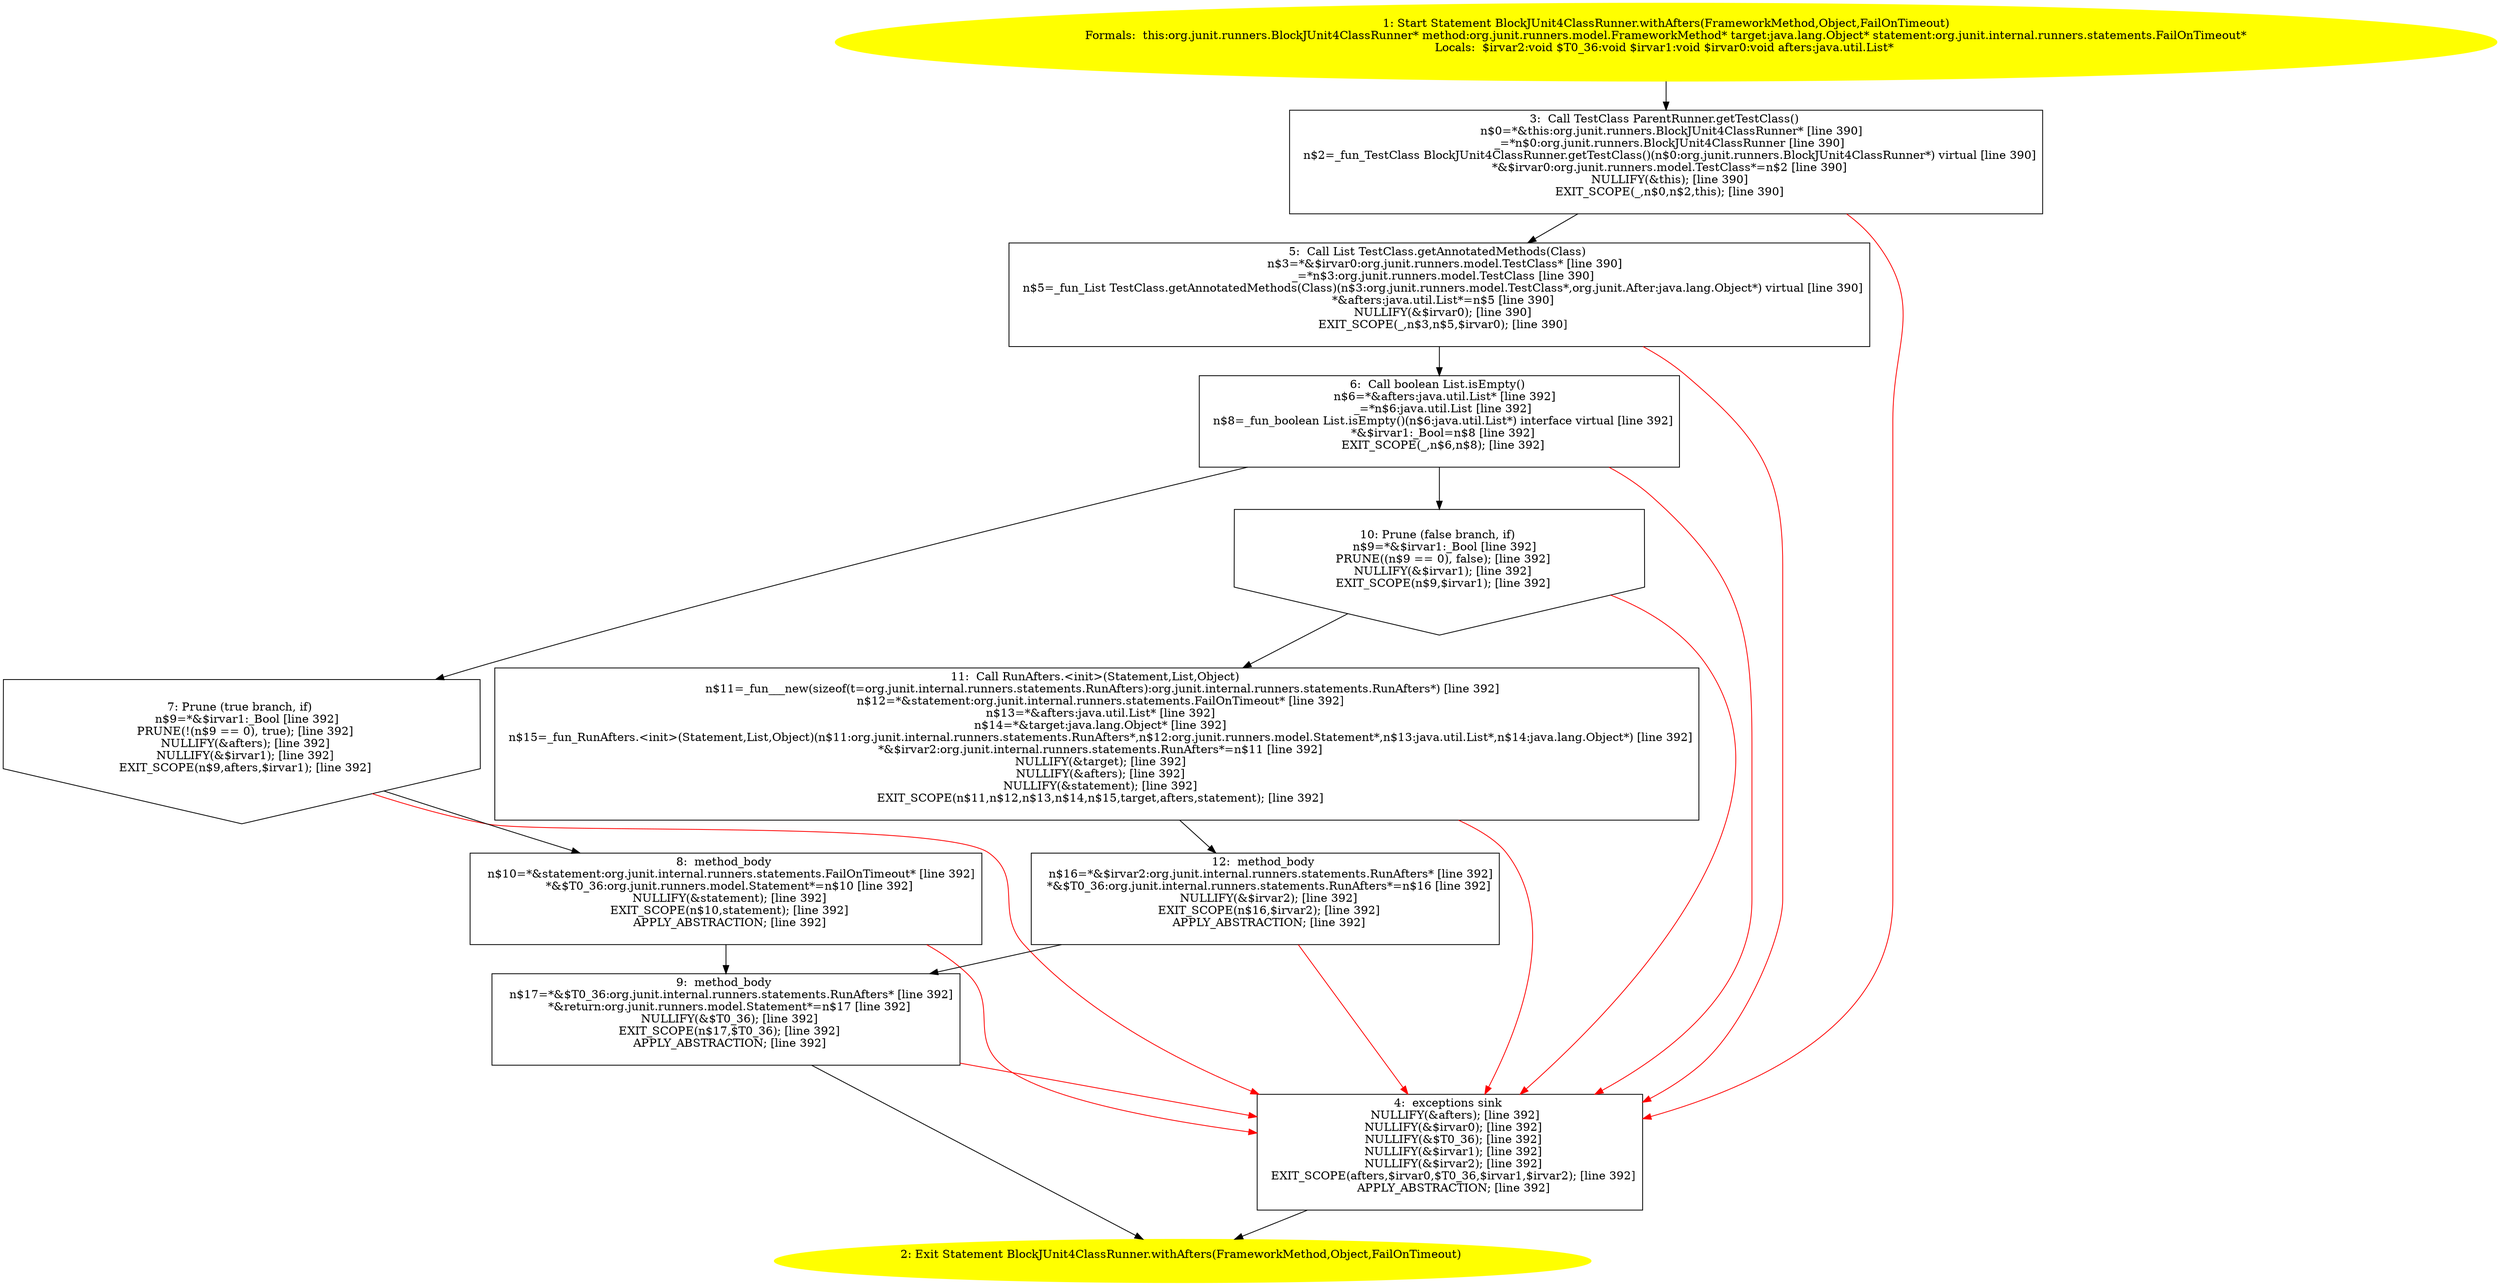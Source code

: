 /* @generated */
digraph cfg {
"org.junit.runners.BlockJUnit4ClassRunner.withAfters(org.junit.runners.model.FrameworkMethod,java.lan.55d82ba7f03aa71c249b5083fdf63168_1" [label="1: Start Statement BlockJUnit4ClassRunner.withAfters(FrameworkMethod,Object,FailOnTimeout)\nFormals:  this:org.junit.runners.BlockJUnit4ClassRunner* method:org.junit.runners.model.FrameworkMethod* target:java.lang.Object* statement:org.junit.internal.runners.statements.FailOnTimeout*\nLocals:  $irvar2:void $T0_36:void $irvar1:void $irvar0:void afters:java.util.List* \n  " color=yellow style=filled]
	

	 "org.junit.runners.BlockJUnit4ClassRunner.withAfters(org.junit.runners.model.FrameworkMethod,java.lan.55d82ba7f03aa71c249b5083fdf63168_1" -> "org.junit.runners.BlockJUnit4ClassRunner.withAfters(org.junit.runners.model.FrameworkMethod,java.lan.55d82ba7f03aa71c249b5083fdf63168_3" ;
"org.junit.runners.BlockJUnit4ClassRunner.withAfters(org.junit.runners.model.FrameworkMethod,java.lan.55d82ba7f03aa71c249b5083fdf63168_2" [label="2: Exit Statement BlockJUnit4ClassRunner.withAfters(FrameworkMethod,Object,FailOnTimeout) \n  " color=yellow style=filled]
	

"org.junit.runners.BlockJUnit4ClassRunner.withAfters(org.junit.runners.model.FrameworkMethod,java.lan.55d82ba7f03aa71c249b5083fdf63168_3" [label="3:  Call TestClass ParentRunner.getTestClass() \n   n$0=*&this:org.junit.runners.BlockJUnit4ClassRunner* [line 390]\n  _=*n$0:org.junit.runners.BlockJUnit4ClassRunner [line 390]\n  n$2=_fun_TestClass BlockJUnit4ClassRunner.getTestClass()(n$0:org.junit.runners.BlockJUnit4ClassRunner*) virtual [line 390]\n  *&$irvar0:org.junit.runners.model.TestClass*=n$2 [line 390]\n  NULLIFY(&this); [line 390]\n  EXIT_SCOPE(_,n$0,n$2,this); [line 390]\n " shape="box"]
	

	 "org.junit.runners.BlockJUnit4ClassRunner.withAfters(org.junit.runners.model.FrameworkMethod,java.lan.55d82ba7f03aa71c249b5083fdf63168_3" -> "org.junit.runners.BlockJUnit4ClassRunner.withAfters(org.junit.runners.model.FrameworkMethod,java.lan.55d82ba7f03aa71c249b5083fdf63168_5" ;
	 "org.junit.runners.BlockJUnit4ClassRunner.withAfters(org.junit.runners.model.FrameworkMethod,java.lan.55d82ba7f03aa71c249b5083fdf63168_3" -> "org.junit.runners.BlockJUnit4ClassRunner.withAfters(org.junit.runners.model.FrameworkMethod,java.lan.55d82ba7f03aa71c249b5083fdf63168_4" [color="red" ];
"org.junit.runners.BlockJUnit4ClassRunner.withAfters(org.junit.runners.model.FrameworkMethod,java.lan.55d82ba7f03aa71c249b5083fdf63168_4" [label="4:  exceptions sink \n   NULLIFY(&afters); [line 392]\n  NULLIFY(&$irvar0); [line 392]\n  NULLIFY(&$T0_36); [line 392]\n  NULLIFY(&$irvar1); [line 392]\n  NULLIFY(&$irvar2); [line 392]\n  EXIT_SCOPE(afters,$irvar0,$T0_36,$irvar1,$irvar2); [line 392]\n  APPLY_ABSTRACTION; [line 392]\n " shape="box"]
	

	 "org.junit.runners.BlockJUnit4ClassRunner.withAfters(org.junit.runners.model.FrameworkMethod,java.lan.55d82ba7f03aa71c249b5083fdf63168_4" -> "org.junit.runners.BlockJUnit4ClassRunner.withAfters(org.junit.runners.model.FrameworkMethod,java.lan.55d82ba7f03aa71c249b5083fdf63168_2" ;
"org.junit.runners.BlockJUnit4ClassRunner.withAfters(org.junit.runners.model.FrameworkMethod,java.lan.55d82ba7f03aa71c249b5083fdf63168_5" [label="5:  Call List TestClass.getAnnotatedMethods(Class) \n   n$3=*&$irvar0:org.junit.runners.model.TestClass* [line 390]\n  _=*n$3:org.junit.runners.model.TestClass [line 390]\n  n$5=_fun_List TestClass.getAnnotatedMethods(Class)(n$3:org.junit.runners.model.TestClass*,org.junit.After:java.lang.Object*) virtual [line 390]\n  *&afters:java.util.List*=n$5 [line 390]\n  NULLIFY(&$irvar0); [line 390]\n  EXIT_SCOPE(_,n$3,n$5,$irvar0); [line 390]\n " shape="box"]
	

	 "org.junit.runners.BlockJUnit4ClassRunner.withAfters(org.junit.runners.model.FrameworkMethod,java.lan.55d82ba7f03aa71c249b5083fdf63168_5" -> "org.junit.runners.BlockJUnit4ClassRunner.withAfters(org.junit.runners.model.FrameworkMethod,java.lan.55d82ba7f03aa71c249b5083fdf63168_6" ;
	 "org.junit.runners.BlockJUnit4ClassRunner.withAfters(org.junit.runners.model.FrameworkMethod,java.lan.55d82ba7f03aa71c249b5083fdf63168_5" -> "org.junit.runners.BlockJUnit4ClassRunner.withAfters(org.junit.runners.model.FrameworkMethod,java.lan.55d82ba7f03aa71c249b5083fdf63168_4" [color="red" ];
"org.junit.runners.BlockJUnit4ClassRunner.withAfters(org.junit.runners.model.FrameworkMethod,java.lan.55d82ba7f03aa71c249b5083fdf63168_6" [label="6:  Call boolean List.isEmpty() \n   n$6=*&afters:java.util.List* [line 392]\n  _=*n$6:java.util.List [line 392]\n  n$8=_fun_boolean List.isEmpty()(n$6:java.util.List*) interface virtual [line 392]\n  *&$irvar1:_Bool=n$8 [line 392]\n  EXIT_SCOPE(_,n$6,n$8); [line 392]\n " shape="box"]
	

	 "org.junit.runners.BlockJUnit4ClassRunner.withAfters(org.junit.runners.model.FrameworkMethod,java.lan.55d82ba7f03aa71c249b5083fdf63168_6" -> "org.junit.runners.BlockJUnit4ClassRunner.withAfters(org.junit.runners.model.FrameworkMethod,java.lan.55d82ba7f03aa71c249b5083fdf63168_7" ;
	 "org.junit.runners.BlockJUnit4ClassRunner.withAfters(org.junit.runners.model.FrameworkMethod,java.lan.55d82ba7f03aa71c249b5083fdf63168_6" -> "org.junit.runners.BlockJUnit4ClassRunner.withAfters(org.junit.runners.model.FrameworkMethod,java.lan.55d82ba7f03aa71c249b5083fdf63168_10" ;
	 "org.junit.runners.BlockJUnit4ClassRunner.withAfters(org.junit.runners.model.FrameworkMethod,java.lan.55d82ba7f03aa71c249b5083fdf63168_6" -> "org.junit.runners.BlockJUnit4ClassRunner.withAfters(org.junit.runners.model.FrameworkMethod,java.lan.55d82ba7f03aa71c249b5083fdf63168_4" [color="red" ];
"org.junit.runners.BlockJUnit4ClassRunner.withAfters(org.junit.runners.model.FrameworkMethod,java.lan.55d82ba7f03aa71c249b5083fdf63168_7" [label="7: Prune (true branch, if) \n   n$9=*&$irvar1:_Bool [line 392]\n  PRUNE(!(n$9 == 0), true); [line 392]\n  NULLIFY(&afters); [line 392]\n  NULLIFY(&$irvar1); [line 392]\n  EXIT_SCOPE(n$9,afters,$irvar1); [line 392]\n " shape="invhouse"]
	

	 "org.junit.runners.BlockJUnit4ClassRunner.withAfters(org.junit.runners.model.FrameworkMethod,java.lan.55d82ba7f03aa71c249b5083fdf63168_7" -> "org.junit.runners.BlockJUnit4ClassRunner.withAfters(org.junit.runners.model.FrameworkMethod,java.lan.55d82ba7f03aa71c249b5083fdf63168_8" ;
	 "org.junit.runners.BlockJUnit4ClassRunner.withAfters(org.junit.runners.model.FrameworkMethod,java.lan.55d82ba7f03aa71c249b5083fdf63168_7" -> "org.junit.runners.BlockJUnit4ClassRunner.withAfters(org.junit.runners.model.FrameworkMethod,java.lan.55d82ba7f03aa71c249b5083fdf63168_4" [color="red" ];
"org.junit.runners.BlockJUnit4ClassRunner.withAfters(org.junit.runners.model.FrameworkMethod,java.lan.55d82ba7f03aa71c249b5083fdf63168_8" [label="8:  method_body \n   n$10=*&statement:org.junit.internal.runners.statements.FailOnTimeout* [line 392]\n  *&$T0_36:org.junit.runners.model.Statement*=n$10 [line 392]\n  NULLIFY(&statement); [line 392]\n  EXIT_SCOPE(n$10,statement); [line 392]\n  APPLY_ABSTRACTION; [line 392]\n " shape="box"]
	

	 "org.junit.runners.BlockJUnit4ClassRunner.withAfters(org.junit.runners.model.FrameworkMethod,java.lan.55d82ba7f03aa71c249b5083fdf63168_8" -> "org.junit.runners.BlockJUnit4ClassRunner.withAfters(org.junit.runners.model.FrameworkMethod,java.lan.55d82ba7f03aa71c249b5083fdf63168_9" ;
	 "org.junit.runners.BlockJUnit4ClassRunner.withAfters(org.junit.runners.model.FrameworkMethod,java.lan.55d82ba7f03aa71c249b5083fdf63168_8" -> "org.junit.runners.BlockJUnit4ClassRunner.withAfters(org.junit.runners.model.FrameworkMethod,java.lan.55d82ba7f03aa71c249b5083fdf63168_4" [color="red" ];
"org.junit.runners.BlockJUnit4ClassRunner.withAfters(org.junit.runners.model.FrameworkMethod,java.lan.55d82ba7f03aa71c249b5083fdf63168_9" [label="9:  method_body \n   n$17=*&$T0_36:org.junit.internal.runners.statements.RunAfters* [line 392]\n  *&return:org.junit.runners.model.Statement*=n$17 [line 392]\n  NULLIFY(&$T0_36); [line 392]\n  EXIT_SCOPE(n$17,$T0_36); [line 392]\n  APPLY_ABSTRACTION; [line 392]\n " shape="box"]
	

	 "org.junit.runners.BlockJUnit4ClassRunner.withAfters(org.junit.runners.model.FrameworkMethod,java.lan.55d82ba7f03aa71c249b5083fdf63168_9" -> "org.junit.runners.BlockJUnit4ClassRunner.withAfters(org.junit.runners.model.FrameworkMethod,java.lan.55d82ba7f03aa71c249b5083fdf63168_2" ;
	 "org.junit.runners.BlockJUnit4ClassRunner.withAfters(org.junit.runners.model.FrameworkMethod,java.lan.55d82ba7f03aa71c249b5083fdf63168_9" -> "org.junit.runners.BlockJUnit4ClassRunner.withAfters(org.junit.runners.model.FrameworkMethod,java.lan.55d82ba7f03aa71c249b5083fdf63168_4" [color="red" ];
"org.junit.runners.BlockJUnit4ClassRunner.withAfters(org.junit.runners.model.FrameworkMethod,java.lan.55d82ba7f03aa71c249b5083fdf63168_10" [label="10: Prune (false branch, if) \n   n$9=*&$irvar1:_Bool [line 392]\n  PRUNE((n$9 == 0), false); [line 392]\n  NULLIFY(&$irvar1); [line 392]\n  EXIT_SCOPE(n$9,$irvar1); [line 392]\n " shape="invhouse"]
	

	 "org.junit.runners.BlockJUnit4ClassRunner.withAfters(org.junit.runners.model.FrameworkMethod,java.lan.55d82ba7f03aa71c249b5083fdf63168_10" -> "org.junit.runners.BlockJUnit4ClassRunner.withAfters(org.junit.runners.model.FrameworkMethod,java.lan.55d82ba7f03aa71c249b5083fdf63168_11" ;
	 "org.junit.runners.BlockJUnit4ClassRunner.withAfters(org.junit.runners.model.FrameworkMethod,java.lan.55d82ba7f03aa71c249b5083fdf63168_10" -> "org.junit.runners.BlockJUnit4ClassRunner.withAfters(org.junit.runners.model.FrameworkMethod,java.lan.55d82ba7f03aa71c249b5083fdf63168_4" [color="red" ];
"org.junit.runners.BlockJUnit4ClassRunner.withAfters(org.junit.runners.model.FrameworkMethod,java.lan.55d82ba7f03aa71c249b5083fdf63168_11" [label="11:  Call RunAfters.<init>(Statement,List,Object) \n   n$11=_fun___new(sizeof(t=org.junit.internal.runners.statements.RunAfters):org.junit.internal.runners.statements.RunAfters*) [line 392]\n  n$12=*&statement:org.junit.internal.runners.statements.FailOnTimeout* [line 392]\n  n$13=*&afters:java.util.List* [line 392]\n  n$14=*&target:java.lang.Object* [line 392]\n  n$15=_fun_RunAfters.<init>(Statement,List,Object)(n$11:org.junit.internal.runners.statements.RunAfters*,n$12:org.junit.runners.model.Statement*,n$13:java.util.List*,n$14:java.lang.Object*) [line 392]\n  *&$irvar2:org.junit.internal.runners.statements.RunAfters*=n$11 [line 392]\n  NULLIFY(&target); [line 392]\n  NULLIFY(&afters); [line 392]\n  NULLIFY(&statement); [line 392]\n  EXIT_SCOPE(n$11,n$12,n$13,n$14,n$15,target,afters,statement); [line 392]\n " shape="box"]
	

	 "org.junit.runners.BlockJUnit4ClassRunner.withAfters(org.junit.runners.model.FrameworkMethod,java.lan.55d82ba7f03aa71c249b5083fdf63168_11" -> "org.junit.runners.BlockJUnit4ClassRunner.withAfters(org.junit.runners.model.FrameworkMethod,java.lan.55d82ba7f03aa71c249b5083fdf63168_12" ;
	 "org.junit.runners.BlockJUnit4ClassRunner.withAfters(org.junit.runners.model.FrameworkMethod,java.lan.55d82ba7f03aa71c249b5083fdf63168_11" -> "org.junit.runners.BlockJUnit4ClassRunner.withAfters(org.junit.runners.model.FrameworkMethod,java.lan.55d82ba7f03aa71c249b5083fdf63168_4" [color="red" ];
"org.junit.runners.BlockJUnit4ClassRunner.withAfters(org.junit.runners.model.FrameworkMethod,java.lan.55d82ba7f03aa71c249b5083fdf63168_12" [label="12:  method_body \n   n$16=*&$irvar2:org.junit.internal.runners.statements.RunAfters* [line 392]\n  *&$T0_36:org.junit.internal.runners.statements.RunAfters*=n$16 [line 392]\n  NULLIFY(&$irvar2); [line 392]\n  EXIT_SCOPE(n$16,$irvar2); [line 392]\n  APPLY_ABSTRACTION; [line 392]\n " shape="box"]
	

	 "org.junit.runners.BlockJUnit4ClassRunner.withAfters(org.junit.runners.model.FrameworkMethod,java.lan.55d82ba7f03aa71c249b5083fdf63168_12" -> "org.junit.runners.BlockJUnit4ClassRunner.withAfters(org.junit.runners.model.FrameworkMethod,java.lan.55d82ba7f03aa71c249b5083fdf63168_9" ;
	 "org.junit.runners.BlockJUnit4ClassRunner.withAfters(org.junit.runners.model.FrameworkMethod,java.lan.55d82ba7f03aa71c249b5083fdf63168_12" -> "org.junit.runners.BlockJUnit4ClassRunner.withAfters(org.junit.runners.model.FrameworkMethod,java.lan.55d82ba7f03aa71c249b5083fdf63168_4" [color="red" ];
}
